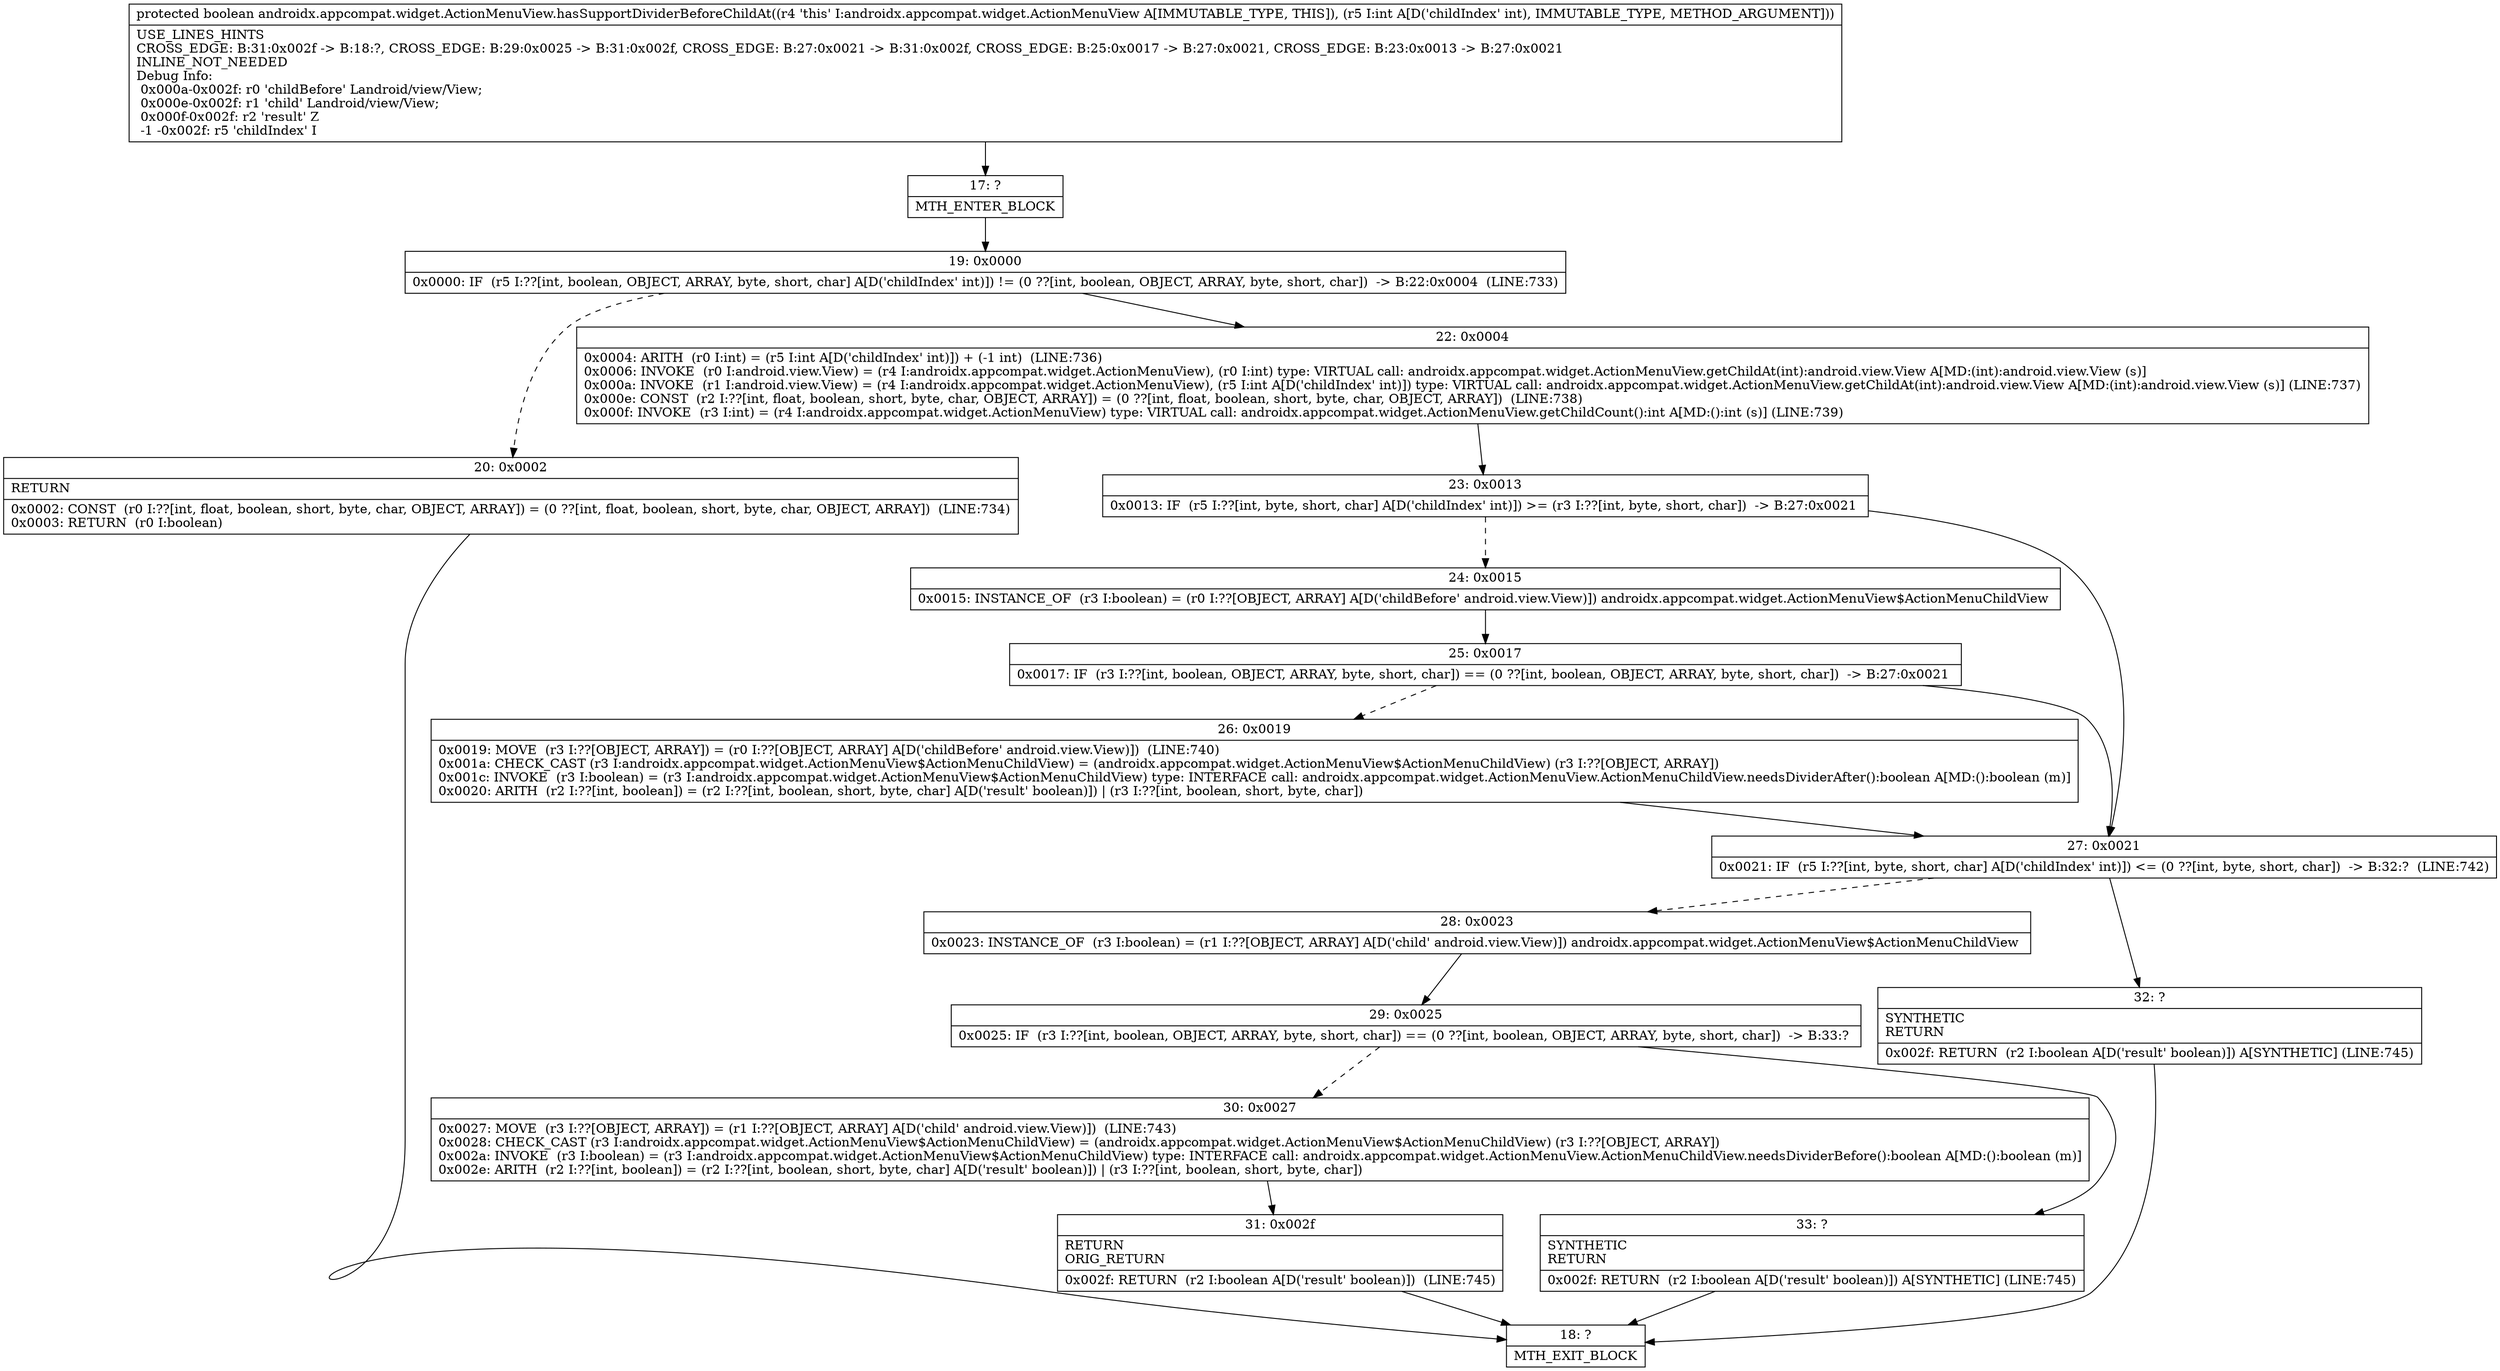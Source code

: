 digraph "CFG forandroidx.appcompat.widget.ActionMenuView.hasSupportDividerBeforeChildAt(I)Z" {
Node_17 [shape=record,label="{17\:\ ?|MTH_ENTER_BLOCK\l}"];
Node_19 [shape=record,label="{19\:\ 0x0000|0x0000: IF  (r5 I:??[int, boolean, OBJECT, ARRAY, byte, short, char] A[D('childIndex' int)]) != (0 ??[int, boolean, OBJECT, ARRAY, byte, short, char])  \-\> B:22:0x0004  (LINE:733)\l}"];
Node_20 [shape=record,label="{20\:\ 0x0002|RETURN\l|0x0002: CONST  (r0 I:??[int, float, boolean, short, byte, char, OBJECT, ARRAY]) = (0 ??[int, float, boolean, short, byte, char, OBJECT, ARRAY])  (LINE:734)\l0x0003: RETURN  (r0 I:boolean) \l}"];
Node_18 [shape=record,label="{18\:\ ?|MTH_EXIT_BLOCK\l}"];
Node_22 [shape=record,label="{22\:\ 0x0004|0x0004: ARITH  (r0 I:int) = (r5 I:int A[D('childIndex' int)]) + (\-1 int)  (LINE:736)\l0x0006: INVOKE  (r0 I:android.view.View) = (r4 I:androidx.appcompat.widget.ActionMenuView), (r0 I:int) type: VIRTUAL call: androidx.appcompat.widget.ActionMenuView.getChildAt(int):android.view.View A[MD:(int):android.view.View (s)]\l0x000a: INVOKE  (r1 I:android.view.View) = (r4 I:androidx.appcompat.widget.ActionMenuView), (r5 I:int A[D('childIndex' int)]) type: VIRTUAL call: androidx.appcompat.widget.ActionMenuView.getChildAt(int):android.view.View A[MD:(int):android.view.View (s)] (LINE:737)\l0x000e: CONST  (r2 I:??[int, float, boolean, short, byte, char, OBJECT, ARRAY]) = (0 ??[int, float, boolean, short, byte, char, OBJECT, ARRAY])  (LINE:738)\l0x000f: INVOKE  (r3 I:int) = (r4 I:androidx.appcompat.widget.ActionMenuView) type: VIRTUAL call: androidx.appcompat.widget.ActionMenuView.getChildCount():int A[MD:():int (s)] (LINE:739)\l}"];
Node_23 [shape=record,label="{23\:\ 0x0013|0x0013: IF  (r5 I:??[int, byte, short, char] A[D('childIndex' int)]) \>= (r3 I:??[int, byte, short, char])  \-\> B:27:0x0021 \l}"];
Node_24 [shape=record,label="{24\:\ 0x0015|0x0015: INSTANCE_OF  (r3 I:boolean) = (r0 I:??[OBJECT, ARRAY] A[D('childBefore' android.view.View)]) androidx.appcompat.widget.ActionMenuView$ActionMenuChildView \l}"];
Node_25 [shape=record,label="{25\:\ 0x0017|0x0017: IF  (r3 I:??[int, boolean, OBJECT, ARRAY, byte, short, char]) == (0 ??[int, boolean, OBJECT, ARRAY, byte, short, char])  \-\> B:27:0x0021 \l}"];
Node_26 [shape=record,label="{26\:\ 0x0019|0x0019: MOVE  (r3 I:??[OBJECT, ARRAY]) = (r0 I:??[OBJECT, ARRAY] A[D('childBefore' android.view.View)])  (LINE:740)\l0x001a: CHECK_CAST (r3 I:androidx.appcompat.widget.ActionMenuView$ActionMenuChildView) = (androidx.appcompat.widget.ActionMenuView$ActionMenuChildView) (r3 I:??[OBJECT, ARRAY]) \l0x001c: INVOKE  (r3 I:boolean) = (r3 I:androidx.appcompat.widget.ActionMenuView$ActionMenuChildView) type: INTERFACE call: androidx.appcompat.widget.ActionMenuView.ActionMenuChildView.needsDividerAfter():boolean A[MD:():boolean (m)]\l0x0020: ARITH  (r2 I:??[int, boolean]) = (r2 I:??[int, boolean, short, byte, char] A[D('result' boolean)]) \| (r3 I:??[int, boolean, short, byte, char]) \l}"];
Node_27 [shape=record,label="{27\:\ 0x0021|0x0021: IF  (r5 I:??[int, byte, short, char] A[D('childIndex' int)]) \<= (0 ??[int, byte, short, char])  \-\> B:32:?  (LINE:742)\l}"];
Node_28 [shape=record,label="{28\:\ 0x0023|0x0023: INSTANCE_OF  (r3 I:boolean) = (r1 I:??[OBJECT, ARRAY] A[D('child' android.view.View)]) androidx.appcompat.widget.ActionMenuView$ActionMenuChildView \l}"];
Node_29 [shape=record,label="{29\:\ 0x0025|0x0025: IF  (r3 I:??[int, boolean, OBJECT, ARRAY, byte, short, char]) == (0 ??[int, boolean, OBJECT, ARRAY, byte, short, char])  \-\> B:33:? \l}"];
Node_30 [shape=record,label="{30\:\ 0x0027|0x0027: MOVE  (r3 I:??[OBJECT, ARRAY]) = (r1 I:??[OBJECT, ARRAY] A[D('child' android.view.View)])  (LINE:743)\l0x0028: CHECK_CAST (r3 I:androidx.appcompat.widget.ActionMenuView$ActionMenuChildView) = (androidx.appcompat.widget.ActionMenuView$ActionMenuChildView) (r3 I:??[OBJECT, ARRAY]) \l0x002a: INVOKE  (r3 I:boolean) = (r3 I:androidx.appcompat.widget.ActionMenuView$ActionMenuChildView) type: INTERFACE call: androidx.appcompat.widget.ActionMenuView.ActionMenuChildView.needsDividerBefore():boolean A[MD:():boolean (m)]\l0x002e: ARITH  (r2 I:??[int, boolean]) = (r2 I:??[int, boolean, short, byte, char] A[D('result' boolean)]) \| (r3 I:??[int, boolean, short, byte, char]) \l}"];
Node_31 [shape=record,label="{31\:\ 0x002f|RETURN\lORIG_RETURN\l|0x002f: RETURN  (r2 I:boolean A[D('result' boolean)])  (LINE:745)\l}"];
Node_33 [shape=record,label="{33\:\ ?|SYNTHETIC\lRETURN\l|0x002f: RETURN  (r2 I:boolean A[D('result' boolean)]) A[SYNTHETIC] (LINE:745)\l}"];
Node_32 [shape=record,label="{32\:\ ?|SYNTHETIC\lRETURN\l|0x002f: RETURN  (r2 I:boolean A[D('result' boolean)]) A[SYNTHETIC] (LINE:745)\l}"];
MethodNode[shape=record,label="{protected boolean androidx.appcompat.widget.ActionMenuView.hasSupportDividerBeforeChildAt((r4 'this' I:androidx.appcompat.widget.ActionMenuView A[IMMUTABLE_TYPE, THIS]), (r5 I:int A[D('childIndex' int), IMMUTABLE_TYPE, METHOD_ARGUMENT]))  | USE_LINES_HINTS\lCROSS_EDGE: B:31:0x002f \-\> B:18:?, CROSS_EDGE: B:29:0x0025 \-\> B:31:0x002f, CROSS_EDGE: B:27:0x0021 \-\> B:31:0x002f, CROSS_EDGE: B:25:0x0017 \-\> B:27:0x0021, CROSS_EDGE: B:23:0x0013 \-\> B:27:0x0021\lINLINE_NOT_NEEDED\lDebug Info:\l  0x000a\-0x002f: r0 'childBefore' Landroid\/view\/View;\l  0x000e\-0x002f: r1 'child' Landroid\/view\/View;\l  0x000f\-0x002f: r2 'result' Z\l  \-1 \-0x002f: r5 'childIndex' I\l}"];
MethodNode -> Node_17;Node_17 -> Node_19;
Node_19 -> Node_20[style=dashed];
Node_19 -> Node_22;
Node_20 -> Node_18;
Node_22 -> Node_23;
Node_23 -> Node_24[style=dashed];
Node_23 -> Node_27;
Node_24 -> Node_25;
Node_25 -> Node_26[style=dashed];
Node_25 -> Node_27;
Node_26 -> Node_27;
Node_27 -> Node_28[style=dashed];
Node_27 -> Node_32;
Node_28 -> Node_29;
Node_29 -> Node_30[style=dashed];
Node_29 -> Node_33;
Node_30 -> Node_31;
Node_31 -> Node_18;
Node_33 -> Node_18;
Node_32 -> Node_18;
}

